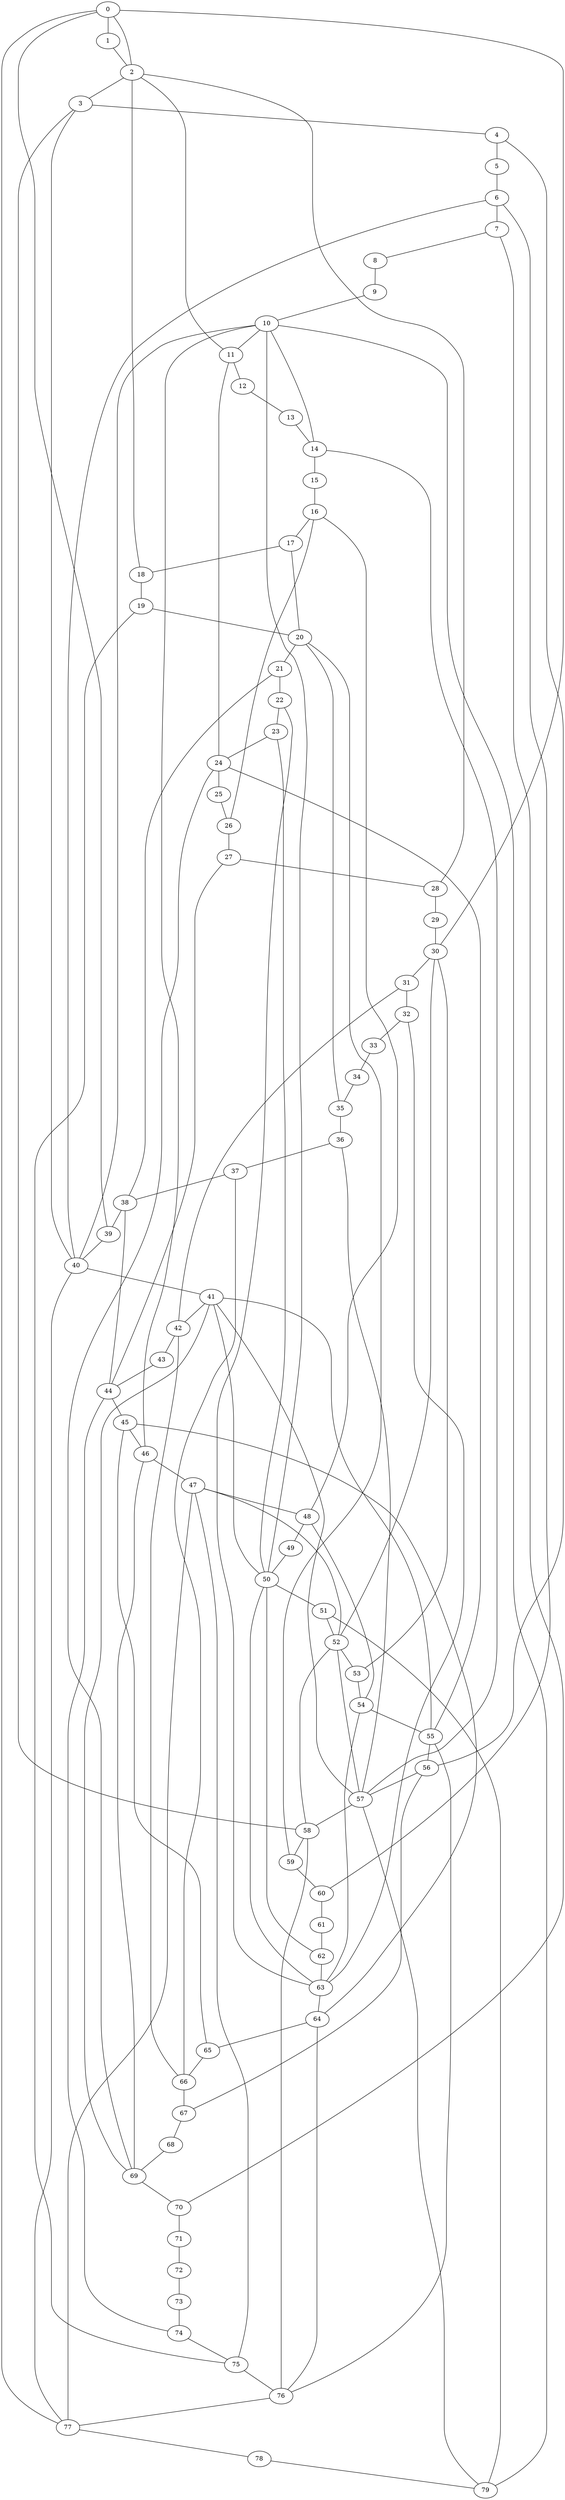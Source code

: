 
graph graphname {
    0 -- 1
0 -- 30
0 -- 77
0 -- 39
0 -- 2
1 -- 2
2 -- 3
2 -- 18
2 -- 28
2 -- 11
3 -- 4
3 -- 58
3 -- 40
4 -- 5
4 -- 56
5 -- 6
6 -- 7
6 -- 40
6 -- 60
7 -- 8
7 -- 70
8 -- 9
9 -- 10
10 -- 11
10 -- 46
10 -- 40
10 -- 50
10 -- 79
10 -- 14
11 -- 12
11 -- 24
12 -- 13
13 -- 14
14 -- 15
14 -- 57
15 -- 16
16 -- 17
16 -- 26
16 -- 48
17 -- 18
17 -- 20
18 -- 19
19 -- 20
19 -- 75
20 -- 21
20 -- 35
20 -- 59
21 -- 22
21 -- 38
22 -- 23
22 -- 63
23 -- 24
23 -- 50
24 -- 25
24 -- 69
24 -- 55
25 -- 26
26 -- 27
27 -- 28
27 -- 44
28 -- 29
29 -- 30
30 -- 31
30 -- 52
30 -- 53
31 -- 32
31 -- 42
32 -- 33
32 -- 63
33 -- 34
34 -- 35
35 -- 36
36 -- 37
36 -- 57
37 -- 38
37 -- 66
38 -- 39
38 -- 44
39 -- 40
40 -- 41
40 -- 77
41 -- 42
41 -- 50
41 -- 57
41 -- 69
41 -- 55
42 -- 43
42 -- 66
43 -- 44
44 -- 45
44 -- 74
45 -- 46
45 -- 65
45 -- 64
46 -- 47
46 -- 69
47 -- 48
47 -- 75
47 -- 52
47 -- 77
48 -- 49
48 -- 54
49 -- 50
50 -- 51
50 -- 63
50 -- 62
51 -- 52
51 -- 79
52 -- 53
52 -- 57
52 -- 58
53 -- 54
54 -- 55
54 -- 63
55 -- 56
55 -- 76
56 -- 57
56 -- 67
57 -- 58
57 -- 79
58 -- 59
58 -- 76
59 -- 60
60 -- 61
61 -- 62
62 -- 63
63 -- 64
64 -- 65
64 -- 76
65 -- 66
66 -- 67
67 -- 68
68 -- 69
69 -- 70
70 -- 71
71 -- 72
72 -- 73
73 -- 74
74 -- 75
75 -- 76
76 -- 77
77 -- 78
78 -- 79

}
